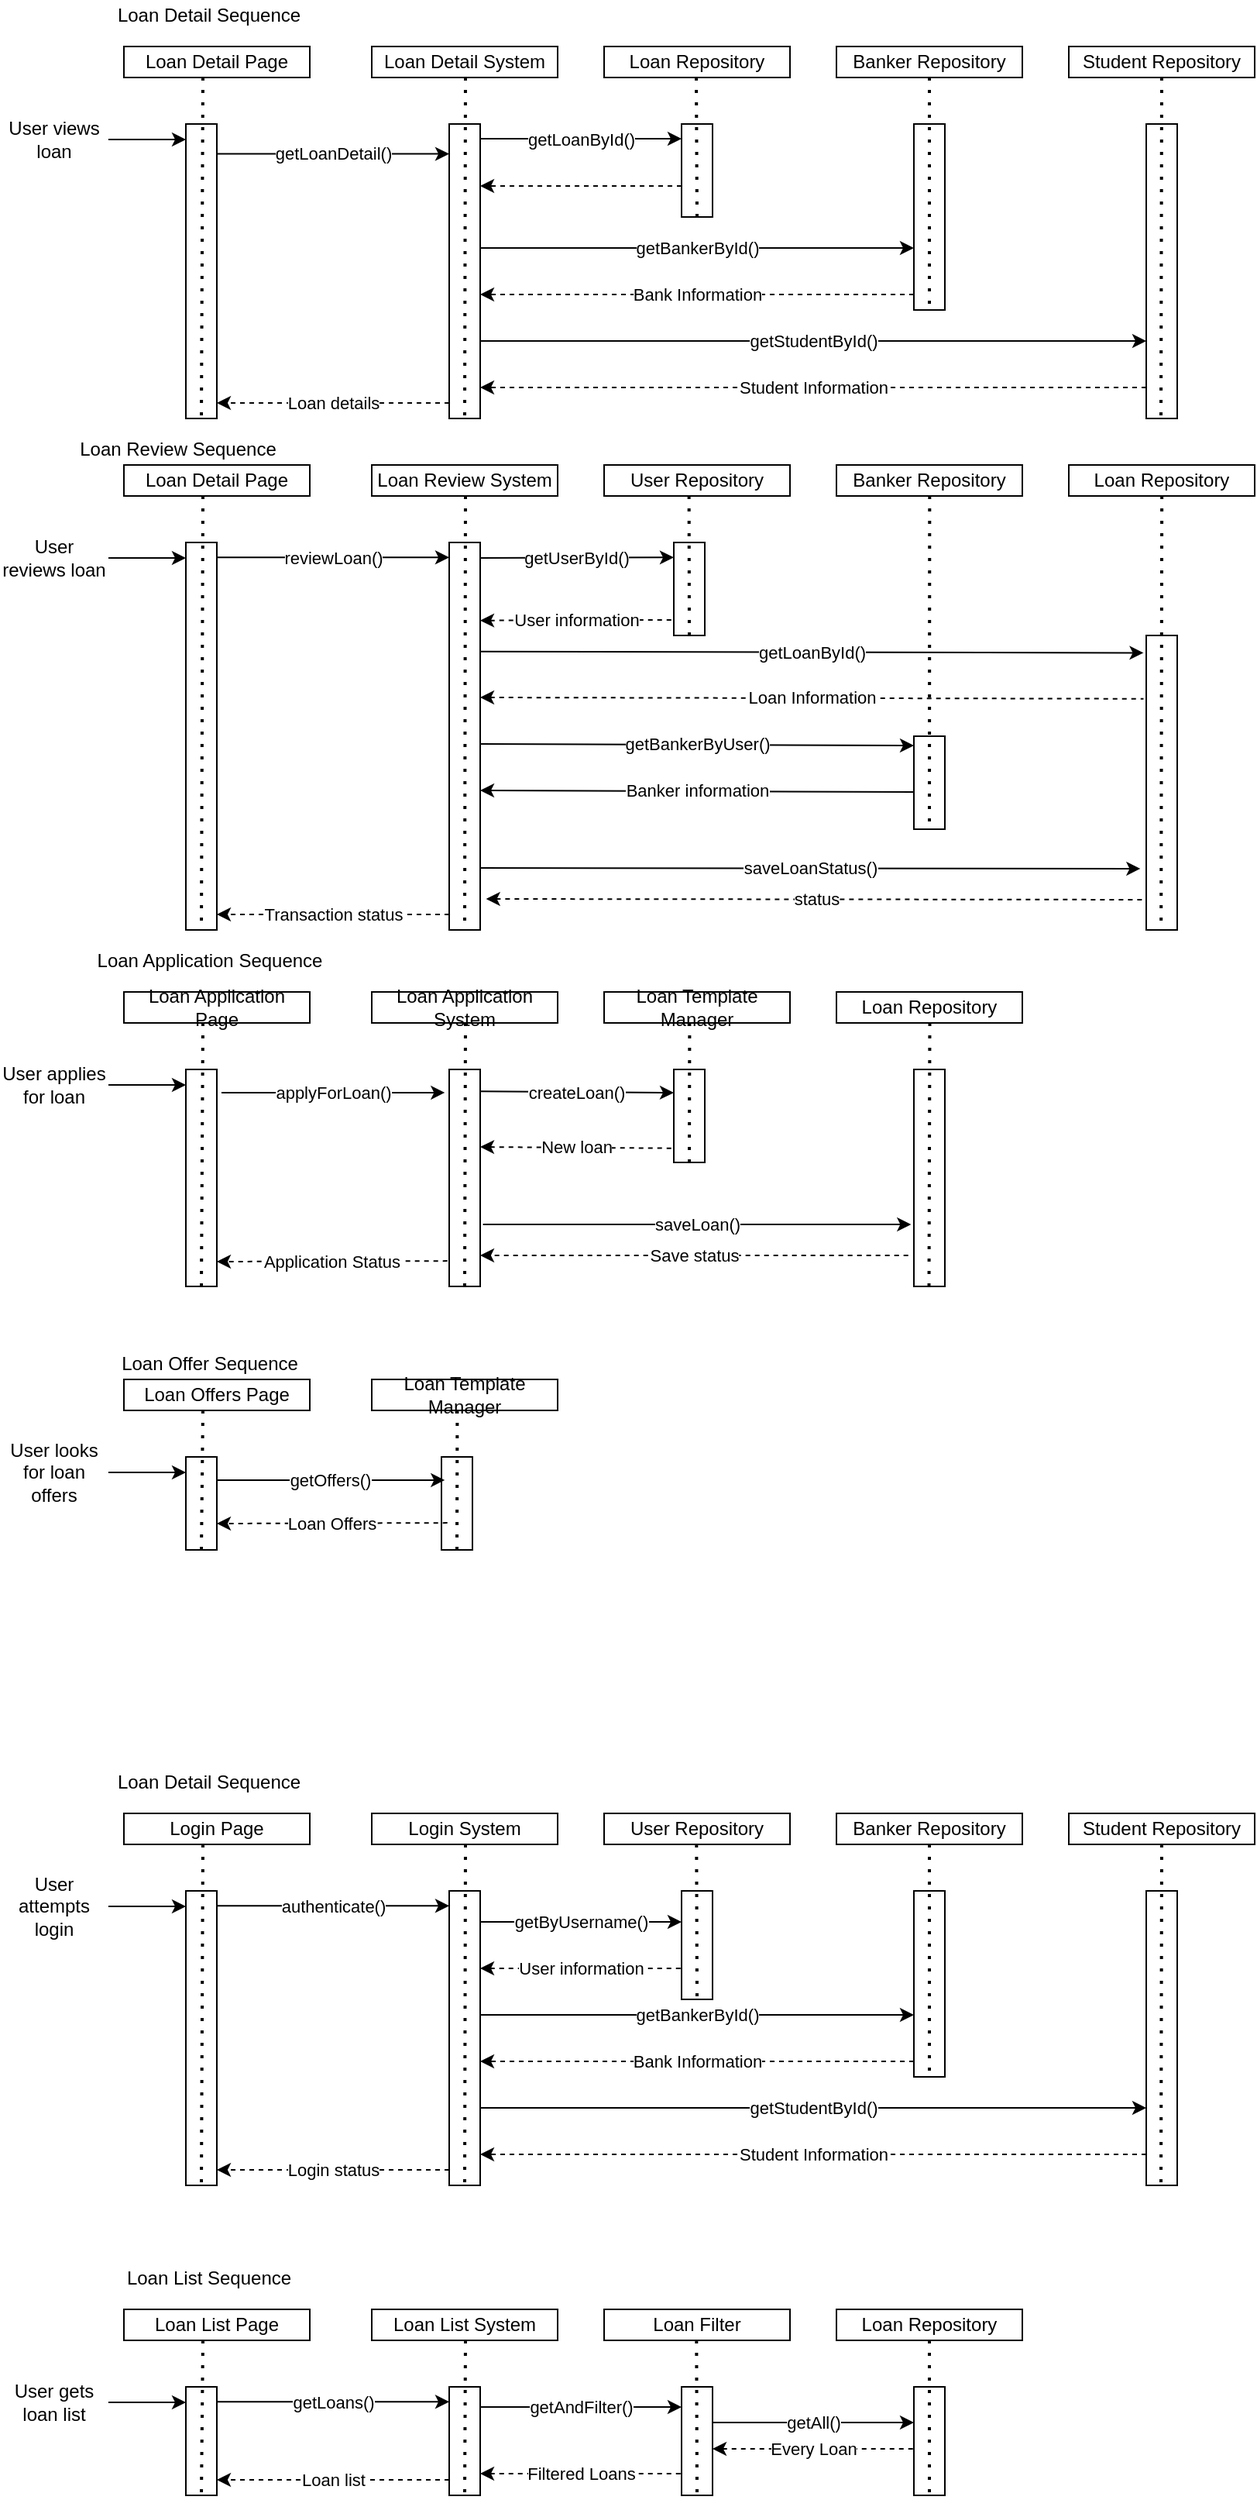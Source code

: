 <mxfile version="14.7.9" type="device"><diagram id="263INk65NQmFw13iP1di" name="Page-1"><mxGraphModel dx="1955" dy="1170" grid="1" gridSize="10" guides="1" tooltips="1" connect="1" arrows="1" fold="1" page="1" pageScale="1" pageWidth="850" pageHeight="1100" math="0" shadow="0"><root><mxCell id="0"/><mxCell id="1" parent="0"/><mxCell id="Hdf1tHFZI4A0aRSACnIB-1" value="Loan Detail Page" style="rounded=0;whiteSpace=wrap;html=1;" vertex="1" parent="1"><mxGeometry x="80" y="40" width="120" height="20" as="geometry"/></mxCell><mxCell id="Hdf1tHFZI4A0aRSACnIB-2" value="" style="rounded=0;whiteSpace=wrap;html=1;" vertex="1" parent="1"><mxGeometry x="120" y="90" width="20" height="190" as="geometry"/></mxCell><mxCell id="Hdf1tHFZI4A0aRSACnIB-3" value="" style="endArrow=classic;html=1;" edge="1" parent="1"><mxGeometry width="50" height="50" relative="1" as="geometry"><mxPoint x="70" y="100" as="sourcePoint"/><mxPoint x="120" y="100" as="targetPoint"/></mxGeometry></mxCell><mxCell id="Hdf1tHFZI4A0aRSACnIB-4" value="User views loan" style="text;html=1;strokeColor=none;fillColor=none;align=center;verticalAlign=middle;whiteSpace=wrap;rounded=0;" vertex="1" parent="1"><mxGeometry y="90" width="70" height="20" as="geometry"/></mxCell><mxCell id="Hdf1tHFZI4A0aRSACnIB-5" value="" style="endArrow=none;dashed=1;html=1;dashPattern=1 3;strokeWidth=2;exitX=0.425;exitY=1;exitDx=0;exitDy=0;exitPerimeter=0;entryX=0.5;entryY=1;entryDx=0;entryDy=0;" edge="1" parent="1" source="Hdf1tHFZI4A0aRSACnIB-1" target="Hdf1tHFZI4A0aRSACnIB-2"><mxGeometry width="50" height="50" relative="1" as="geometry"><mxPoint x="290" y="240" as="sourcePoint"/><mxPoint x="340" y="190" as="targetPoint"/></mxGeometry></mxCell><mxCell id="Hdf1tHFZI4A0aRSACnIB-6" value="Loan Detail System" style="rounded=0;whiteSpace=wrap;html=1;" vertex="1" parent="1"><mxGeometry x="240" y="40" width="120" height="20" as="geometry"/></mxCell><mxCell id="Hdf1tHFZI4A0aRSACnIB-7" value="" style="rounded=0;whiteSpace=wrap;html=1;" vertex="1" parent="1"><mxGeometry x="290" y="90" width="20" height="190" as="geometry"/></mxCell><mxCell id="Hdf1tHFZI4A0aRSACnIB-8" value="" style="endArrow=none;dashed=1;html=1;dashPattern=1 3;strokeWidth=2;exitX=0.425;exitY=1;exitDx=0;exitDy=0;exitPerimeter=0;entryX=0.5;entryY=1;entryDx=0;entryDy=0;" edge="1" parent="1" target="Hdf1tHFZI4A0aRSACnIB-7"><mxGeometry width="50" height="50" relative="1" as="geometry"><mxPoint x="300.5" y="60" as="sourcePoint"/><mxPoint x="299.5" y="150" as="targetPoint"/></mxGeometry></mxCell><mxCell id="Hdf1tHFZI4A0aRSACnIB-10" value="Loan details" style="endArrow=classic;html=1;dashed=1;" edge="1" parent="1"><mxGeometry width="50" height="50" relative="1" as="geometry"><mxPoint x="290" y="270" as="sourcePoint"/><mxPoint x="140" y="270" as="targetPoint"/></mxGeometry></mxCell><mxCell id="Hdf1tHFZI4A0aRSACnIB-11" value="Loan Repository" style="rounded=0;whiteSpace=wrap;html=1;" vertex="1" parent="1"><mxGeometry x="390" y="40" width="120" height="20" as="geometry"/></mxCell><mxCell id="Hdf1tHFZI4A0aRSACnIB-12" value="Banker Repository" style="rounded=0;whiteSpace=wrap;html=1;" vertex="1" parent="1"><mxGeometry x="540" y="40" width="120" height="20" as="geometry"/></mxCell><mxCell id="Hdf1tHFZI4A0aRSACnIB-13" value="Student Repository" style="rounded=0;whiteSpace=wrap;html=1;" vertex="1" parent="1"><mxGeometry x="690" y="40" width="120" height="20" as="geometry"/></mxCell><mxCell id="Hdf1tHFZI4A0aRSACnIB-14" value="" style="rounded=0;whiteSpace=wrap;html=1;" vertex="1" parent="1"><mxGeometry x="740" y="90" width="20" height="190" as="geometry"/></mxCell><mxCell id="Hdf1tHFZI4A0aRSACnIB-15" value="" style="rounded=0;whiteSpace=wrap;html=1;" vertex="1" parent="1"><mxGeometry x="590" y="90" width="20" height="120" as="geometry"/></mxCell><mxCell id="Hdf1tHFZI4A0aRSACnIB-16" value="" style="rounded=0;whiteSpace=wrap;html=1;" vertex="1" parent="1"><mxGeometry x="440" y="90" width="20" height="60" as="geometry"/></mxCell><mxCell id="Hdf1tHFZI4A0aRSACnIB-18" value="" style="endArrow=none;dashed=1;html=1;dashPattern=1 3;strokeWidth=2;exitX=0.425;exitY=1;exitDx=0;exitDy=0;exitPerimeter=0;entryX=0.5;entryY=1;entryDx=0;entryDy=0;" edge="1" parent="1"><mxGeometry width="50" height="50" relative="1" as="geometry"><mxPoint x="750" y="60" as="sourcePoint"/><mxPoint x="749.5" y="280" as="targetPoint"/></mxGeometry></mxCell><mxCell id="Hdf1tHFZI4A0aRSACnIB-19" value="" style="endArrow=none;dashed=1;html=1;dashPattern=1 3;strokeWidth=2;exitX=0.425;exitY=1;exitDx=0;exitDy=0;exitPerimeter=0;entryX=0.5;entryY=1;entryDx=0;entryDy=0;" edge="1" parent="1" target="Hdf1tHFZI4A0aRSACnIB-15"><mxGeometry width="50" height="50" relative="1" as="geometry"><mxPoint x="600" y="60" as="sourcePoint"/><mxPoint x="599.5" y="280" as="targetPoint"/></mxGeometry></mxCell><mxCell id="Hdf1tHFZI4A0aRSACnIB-20" value="" style="endArrow=none;dashed=1;html=1;dashPattern=1 3;strokeWidth=2;exitX=0.425;exitY=1;exitDx=0;exitDy=0;exitPerimeter=0;" edge="1" parent="1"><mxGeometry width="50" height="50" relative="1" as="geometry"><mxPoint x="449.5" y="60" as="sourcePoint"/><mxPoint x="450" y="150" as="targetPoint"/></mxGeometry></mxCell><mxCell id="Hdf1tHFZI4A0aRSACnIB-21" value="getLoanById()" style="endArrow=classic;html=1;" edge="1" parent="1"><mxGeometry width="50" height="50" relative="1" as="geometry"><mxPoint x="310" y="99.5" as="sourcePoint"/><mxPoint x="440" y="99.5" as="targetPoint"/></mxGeometry></mxCell><mxCell id="Hdf1tHFZI4A0aRSACnIB-23" value="getBankerById()" style="endArrow=classic;html=1;" edge="1" parent="1"><mxGeometry relative="1" as="geometry"><mxPoint x="310" y="170" as="sourcePoint"/><mxPoint x="590" y="170" as="targetPoint"/></mxGeometry></mxCell><mxCell id="Hdf1tHFZI4A0aRSACnIB-25" value="getStudentById()" style="endArrow=classic;html=1;" edge="1" parent="1"><mxGeometry relative="1" as="geometry"><mxPoint x="310" y="230" as="sourcePoint"/><mxPoint x="740" y="230" as="targetPoint"/></mxGeometry></mxCell><mxCell id="Hdf1tHFZI4A0aRSACnIB-27" value="Student Information" style="endArrow=classic;html=1;dashed=1;" edge="1" parent="1"><mxGeometry width="50" height="50" relative="1" as="geometry"><mxPoint x="740" y="260" as="sourcePoint"/><mxPoint x="310" y="260" as="targetPoint"/></mxGeometry></mxCell><mxCell id="Hdf1tHFZI4A0aRSACnIB-28" value="Bank Information" style="endArrow=classic;html=1;dashed=1;" edge="1" parent="1"><mxGeometry width="50" height="50" relative="1" as="geometry"><mxPoint x="590" y="200" as="sourcePoint"/><mxPoint x="310" y="200" as="targetPoint"/></mxGeometry></mxCell><mxCell id="Hdf1tHFZI4A0aRSACnIB-29" value="" style="endArrow=classic;html=1;dashed=1;" edge="1" parent="1"><mxGeometry width="50" height="50" relative="1" as="geometry"><mxPoint x="440" y="130" as="sourcePoint"/><mxPoint x="310" y="130" as="targetPoint"/></mxGeometry></mxCell><mxCell id="Hdf1tHFZI4A0aRSACnIB-30" value="Loan Detail Sequence" style="text;html=1;strokeColor=none;fillColor=none;align=center;verticalAlign=middle;whiteSpace=wrap;rounded=0;" vertex="1" parent="1"><mxGeometry x="70" y="10" width="130" height="20" as="geometry"/></mxCell><mxCell id="Hdf1tHFZI4A0aRSACnIB-31" value="Loan Review Sequence" style="text;html=1;strokeColor=none;fillColor=none;align=center;verticalAlign=middle;whiteSpace=wrap;rounded=0;" vertex="1" parent="1"><mxGeometry x="50" y="290" width="130" height="20" as="geometry"/></mxCell><mxCell id="Hdf1tHFZI4A0aRSACnIB-33" value="Loan Detail Page" style="rounded=0;whiteSpace=wrap;html=1;" vertex="1" parent="1"><mxGeometry x="80" y="310" width="120" height="20" as="geometry"/></mxCell><mxCell id="Hdf1tHFZI4A0aRSACnIB-35" value="" style="rounded=0;whiteSpace=wrap;html=1;" vertex="1" parent="1"><mxGeometry x="120" y="360" width="20" height="250" as="geometry"/></mxCell><mxCell id="Hdf1tHFZI4A0aRSACnIB-36" value="" style="endArrow=classic;html=1;" edge="1" parent="1"><mxGeometry width="50" height="50" relative="1" as="geometry"><mxPoint x="70" y="370" as="sourcePoint"/><mxPoint x="120" y="370" as="targetPoint"/></mxGeometry></mxCell><mxCell id="Hdf1tHFZI4A0aRSACnIB-37" value="User reviews loan" style="text;html=1;strokeColor=none;fillColor=none;align=center;verticalAlign=middle;whiteSpace=wrap;rounded=0;" vertex="1" parent="1"><mxGeometry y="360" width="70" height="20" as="geometry"/></mxCell><mxCell id="Hdf1tHFZI4A0aRSACnIB-38" value="" style="endArrow=none;dashed=1;html=1;dashPattern=1 3;strokeWidth=2;exitX=0.425;exitY=1;exitDx=0;exitDy=0;exitPerimeter=0;entryX=0.5;entryY=1;entryDx=0;entryDy=0;" edge="1" parent="1" source="Hdf1tHFZI4A0aRSACnIB-33" target="Hdf1tHFZI4A0aRSACnIB-35"><mxGeometry width="50" height="50" relative="1" as="geometry"><mxPoint x="290" y="510" as="sourcePoint"/><mxPoint x="340" y="460" as="targetPoint"/></mxGeometry></mxCell><mxCell id="Hdf1tHFZI4A0aRSACnIB-39" value="Loan Review System" style="rounded=0;whiteSpace=wrap;html=1;" vertex="1" parent="1"><mxGeometry x="240" y="310" width="120" height="20" as="geometry"/></mxCell><mxCell id="Hdf1tHFZI4A0aRSACnIB-40" value="" style="rounded=0;whiteSpace=wrap;html=1;" vertex="1" parent="1"><mxGeometry x="290" y="360" width="20" height="250" as="geometry"/></mxCell><mxCell id="Hdf1tHFZI4A0aRSACnIB-41" value="" style="endArrow=none;dashed=1;html=1;dashPattern=1 3;strokeWidth=2;exitX=0.425;exitY=1;exitDx=0;exitDy=0;exitPerimeter=0;entryX=0.5;entryY=1;entryDx=0;entryDy=0;" edge="1" parent="1" target="Hdf1tHFZI4A0aRSACnIB-40"><mxGeometry width="50" height="50" relative="1" as="geometry"><mxPoint x="300.5" y="330" as="sourcePoint"/><mxPoint x="299.5" y="420" as="targetPoint"/></mxGeometry></mxCell><mxCell id="Hdf1tHFZI4A0aRSACnIB-42" value="Transaction status" style="endArrow=classic;html=1;dashed=1;" edge="1" parent="1"><mxGeometry width="50" height="50" relative="1" as="geometry"><mxPoint x="290" y="600" as="sourcePoint"/><mxPoint x="140" y="600" as="targetPoint"/></mxGeometry></mxCell><mxCell id="Hdf1tHFZI4A0aRSACnIB-44" value="Loan Repository" style="rounded=0;whiteSpace=wrap;html=1;" vertex="1" parent="1"><mxGeometry x="690" y="310" width="120" height="20" as="geometry"/></mxCell><mxCell id="Hdf1tHFZI4A0aRSACnIB-45" value="User Repository" style="rounded=0;whiteSpace=wrap;html=1;" vertex="1" parent="1"><mxGeometry x="390" y="310" width="120" height="20" as="geometry"/></mxCell><mxCell id="Hdf1tHFZI4A0aRSACnIB-46" value="Banker Repository" style="rounded=0;whiteSpace=wrap;html=1;" vertex="1" parent="1"><mxGeometry x="540" y="310" width="120" height="20" as="geometry"/></mxCell><mxCell id="Hdf1tHFZI4A0aRSACnIB-47" value="" style="rounded=0;whiteSpace=wrap;html=1;" vertex="1" parent="1"><mxGeometry x="435" y="360" width="20" height="60" as="geometry"/></mxCell><mxCell id="Hdf1tHFZI4A0aRSACnIB-48" value="" style="rounded=0;whiteSpace=wrap;html=1;" vertex="1" parent="1"><mxGeometry x="590" y="485" width="20" height="60" as="geometry"/></mxCell><mxCell id="Hdf1tHFZI4A0aRSACnIB-49" value="" style="rounded=0;whiteSpace=wrap;html=1;" vertex="1" parent="1"><mxGeometry x="740" y="420" width="20" height="190" as="geometry"/></mxCell><mxCell id="Hdf1tHFZI4A0aRSACnIB-50" value="getUserById()" style="endArrow=classic;html=1;" edge="1" parent="1"><mxGeometry width="50" height="50" relative="1" as="geometry"><mxPoint x="310" y="370" as="sourcePoint"/><mxPoint x="435" y="369.66" as="targetPoint"/></mxGeometry></mxCell><mxCell id="Hdf1tHFZI4A0aRSACnIB-51" value="getLoanById()" style="endArrow=classic;html=1;entryX=-0.088;entryY=0.059;entryDx=0;entryDy=0;entryPerimeter=0;" edge="1" parent="1" target="Hdf1tHFZI4A0aRSACnIB-49"><mxGeometry width="50" height="50" relative="1" as="geometry"><mxPoint x="310.0" y="430.34" as="sourcePoint"/><mxPoint x="435.0" y="430.0" as="targetPoint"/></mxGeometry></mxCell><mxCell id="Hdf1tHFZI4A0aRSACnIB-52" value="getBankerByUser()" style="endArrow=classic;html=1;" edge="1" parent="1"><mxGeometry width="50" height="50" relative="1" as="geometry"><mxPoint x="310.0" y="490" as="sourcePoint"/><mxPoint x="590" y="491" as="targetPoint"/></mxGeometry></mxCell><mxCell id="Hdf1tHFZI4A0aRSACnIB-53" value="saveLoanStatus()" style="endArrow=classic;html=1;entryX=-0.191;entryY=0.792;entryDx=0;entryDy=0;entryPerimeter=0;" edge="1" parent="1" target="Hdf1tHFZI4A0aRSACnIB-49"><mxGeometry width="50" height="50" relative="1" as="geometry"><mxPoint x="310.0" y="570" as="sourcePoint"/><mxPoint x="590.0" y="571" as="targetPoint"/></mxGeometry></mxCell><mxCell id="Hdf1tHFZI4A0aRSACnIB-55" value="User information" style="endArrow=none;html=1;endFill=0;startArrow=classic;startFill=1;dashed=1;" edge="1" parent="1"><mxGeometry width="50" height="50" relative="1" as="geometry"><mxPoint x="310" y="410.34" as="sourcePoint"/><mxPoint x="435" y="410" as="targetPoint"/></mxGeometry></mxCell><mxCell id="Hdf1tHFZI4A0aRSACnIB-56" value="Loan Information" style="endArrow=none;html=1;entryX=-0.088;entryY=0.059;entryDx=0;entryDy=0;entryPerimeter=0;startArrow=classic;startFill=1;endFill=0;dashed=1;" edge="1" parent="1"><mxGeometry width="50" height="50" relative="1" as="geometry"><mxPoint x="310.0" y="460.0" as="sourcePoint"/><mxPoint x="738.24" y="460.87" as="targetPoint"/></mxGeometry></mxCell><mxCell id="Hdf1tHFZI4A0aRSACnIB-57" value="Banker information" style="endArrow=none;html=1;endFill=0;startArrow=classic;startFill=1;" edge="1" parent="1"><mxGeometry width="50" height="50" relative="1" as="geometry"><mxPoint x="310.0" y="520" as="sourcePoint"/><mxPoint x="590" y="521" as="targetPoint"/></mxGeometry></mxCell><mxCell id="Hdf1tHFZI4A0aRSACnIB-58" value="status" style="endArrow=none;html=1;entryX=-0.191;entryY=0.792;entryDx=0;entryDy=0;entryPerimeter=0;endFill=0;startArrow=classic;startFill=1;dashed=1;" edge="1" parent="1"><mxGeometry width="50" height="50" relative="1" as="geometry"><mxPoint x="313.82" y="590" as="sourcePoint"/><mxPoint x="740.0" y="590.48" as="targetPoint"/></mxGeometry></mxCell><mxCell id="Hdf1tHFZI4A0aRSACnIB-59" value="" style="endArrow=none;dashed=1;html=1;dashPattern=1 3;strokeWidth=2;exitX=0.425;exitY=1;exitDx=0;exitDy=0;exitPerimeter=0;entryX=0.5;entryY=1;entryDx=0;entryDy=0;" edge="1" parent="1"><mxGeometry width="50" height="50" relative="1" as="geometry"><mxPoint x="750.08" y="330" as="sourcePoint"/><mxPoint x="749.58" y="610" as="targetPoint"/></mxGeometry></mxCell><mxCell id="Hdf1tHFZI4A0aRSACnIB-60" value="" style="endArrow=none;dashed=1;html=1;dashPattern=1 3;strokeWidth=2;exitX=0.425;exitY=1;exitDx=0;exitDy=0;exitPerimeter=0;" edge="1" parent="1"><mxGeometry width="50" height="50" relative="1" as="geometry"><mxPoint x="600.16" y="330" as="sourcePoint"/><mxPoint x="600" y="540" as="targetPoint"/></mxGeometry></mxCell><mxCell id="Hdf1tHFZI4A0aRSACnIB-61" value="" style="endArrow=none;dashed=1;html=1;dashPattern=1 3;strokeWidth=2;exitX=0.425;exitY=1;exitDx=0;exitDy=0;exitPerimeter=0;" edge="1" parent="1"><mxGeometry width="50" height="50" relative="1" as="geometry"><mxPoint x="444.82" y="330" as="sourcePoint"/><mxPoint x="445" y="420" as="targetPoint"/></mxGeometry></mxCell><mxCell id="Hdf1tHFZI4A0aRSACnIB-62" value="Loan Application Sequence" style="text;html=1;align=center;verticalAlign=middle;resizable=0;points=[];autosize=1;strokeColor=none;" vertex="1" parent="1"><mxGeometry x="55" y="620" width="160" height="20" as="geometry"/></mxCell><mxCell id="Hdf1tHFZI4A0aRSACnIB-68" value="Loan Application Page" style="rounded=0;whiteSpace=wrap;html=1;" vertex="1" parent="1"><mxGeometry x="80" y="650" width="120" height="20" as="geometry"/></mxCell><mxCell id="Hdf1tHFZI4A0aRSACnIB-69" value="" style="rounded=0;whiteSpace=wrap;html=1;" vertex="1" parent="1"><mxGeometry x="120" y="700" width="20" height="140" as="geometry"/></mxCell><mxCell id="Hdf1tHFZI4A0aRSACnIB-70" value="" style="endArrow=classic;html=1;" edge="1" parent="1"><mxGeometry width="50" height="50" relative="1" as="geometry"><mxPoint x="70" y="710" as="sourcePoint"/><mxPoint x="120" y="710" as="targetPoint"/></mxGeometry></mxCell><mxCell id="Hdf1tHFZI4A0aRSACnIB-71" value="User applies for loan" style="text;html=1;strokeColor=none;fillColor=none;align=center;verticalAlign=middle;whiteSpace=wrap;rounded=0;" vertex="1" parent="1"><mxGeometry y="700" width="70" height="20" as="geometry"/></mxCell><mxCell id="Hdf1tHFZI4A0aRSACnIB-72" value="" style="endArrow=none;dashed=1;html=1;dashPattern=1 3;strokeWidth=2;exitX=0.425;exitY=1;exitDx=0;exitDy=0;exitPerimeter=0;entryX=0.5;entryY=1;entryDx=0;entryDy=0;" edge="1" parent="1" source="Hdf1tHFZI4A0aRSACnIB-68" target="Hdf1tHFZI4A0aRSACnIB-69"><mxGeometry width="50" height="50" relative="1" as="geometry"><mxPoint x="290" y="850" as="sourcePoint"/><mxPoint x="340" y="800" as="targetPoint"/></mxGeometry></mxCell><mxCell id="Hdf1tHFZI4A0aRSACnIB-73" value="Loan Application System" style="rounded=0;whiteSpace=wrap;html=1;" vertex="1" parent="1"><mxGeometry x="240" y="650" width="120" height="20" as="geometry"/></mxCell><mxCell id="Hdf1tHFZI4A0aRSACnIB-74" value="Loan Template Manager" style="rounded=0;whiteSpace=wrap;html=1;" vertex="1" parent="1"><mxGeometry x="390" y="650" width="120" height="20" as="geometry"/></mxCell><mxCell id="Hdf1tHFZI4A0aRSACnIB-75" value="Loan Repository" style="rounded=0;whiteSpace=wrap;html=1;" vertex="1" parent="1"><mxGeometry x="540" y="650" width="120" height="20" as="geometry"/></mxCell><mxCell id="Hdf1tHFZI4A0aRSACnIB-76" value="" style="rounded=0;whiteSpace=wrap;html=1;" vertex="1" parent="1"><mxGeometry x="290" y="700" width="20" height="140" as="geometry"/></mxCell><mxCell id="Hdf1tHFZI4A0aRSACnIB-77" value="" style="rounded=0;whiteSpace=wrap;html=1;" vertex="1" parent="1"><mxGeometry x="435" y="700" width="20" height="60" as="geometry"/></mxCell><mxCell id="Hdf1tHFZI4A0aRSACnIB-78" value="" style="rounded=0;whiteSpace=wrap;html=1;" vertex="1" parent="1"><mxGeometry x="590" y="700" width="20" height="140" as="geometry"/></mxCell><mxCell id="Hdf1tHFZI4A0aRSACnIB-79" value="applyForLoan()" style="endArrow=classic;html=1;entryX=-0.142;entryY=0.107;entryDx=0;entryDy=0;entryPerimeter=0;" edge="1" parent="1" target="Hdf1tHFZI4A0aRSACnIB-76"><mxGeometry width="50" height="50" relative="1" as="geometry"><mxPoint x="143" y="715" as="sourcePoint"/><mxPoint x="300" y="620" as="targetPoint"/></mxGeometry></mxCell><mxCell id="Hdf1tHFZI4A0aRSACnIB-80" value="Application Status" style="endArrow=classic;html=1;exitX=-0.058;exitY=0.304;exitDx=0;exitDy=0;exitPerimeter=0;dashed=1;" edge="1" parent="1"><mxGeometry width="50" height="50" relative="1" as="geometry"><mxPoint x="288.84" y="823.56" as="sourcePoint"/><mxPoint x="140" y="824" as="targetPoint"/></mxGeometry></mxCell><mxCell id="Hdf1tHFZI4A0aRSACnIB-81" value="createLoan()" style="endArrow=classic;html=1;exitX=0.983;exitY=0.101;exitDx=0;exitDy=0;exitPerimeter=0;entryX=0;entryY=0.25;entryDx=0;entryDy=0;" edge="1" parent="1" source="Hdf1tHFZI4A0aRSACnIB-76" target="Hdf1tHFZI4A0aRSACnIB-77"><mxGeometry width="50" height="50" relative="1" as="geometry"><mxPoint x="385" y="760" as="sourcePoint"/><mxPoint x="435" y="710" as="targetPoint"/></mxGeometry></mxCell><mxCell id="Hdf1tHFZI4A0aRSACnIB-83" value="New loan" style="endArrow=none;html=1;exitX=0.983;exitY=0.101;exitDx=0;exitDy=0;exitPerimeter=0;entryX=0;entryY=0.25;entryDx=0;entryDy=0;dashed=1;endFill=0;startArrow=classic;startFill=1;" edge="1" parent="1"><mxGeometry width="50" height="50" relative="1" as="geometry"><mxPoint x="310.0" y="750" as="sourcePoint"/><mxPoint x="435.34" y="750.86" as="targetPoint"/></mxGeometry></mxCell><mxCell id="Hdf1tHFZI4A0aRSACnIB-84" value="Save status" style="endArrow=classic;html=1;dashed=1;exitX=-0.183;exitY=0.857;exitDx=0;exitDy=0;exitPerimeter=0;entryX=1;entryY=0.857;entryDx=0;entryDy=0;entryPerimeter=0;" edge="1" parent="1" source="Hdf1tHFZI4A0aRSACnIB-78" target="Hdf1tHFZI4A0aRSACnIB-76"><mxGeometry width="50" height="50" relative="1" as="geometry"><mxPoint x="330" y="840" as="sourcePoint"/><mxPoint x="380" y="790" as="targetPoint"/></mxGeometry></mxCell><mxCell id="Hdf1tHFZI4A0aRSACnIB-85" value="saveLoan()" style="endArrow=none;html=1;exitX=-0.183;exitY=0.857;exitDx=0;exitDy=0;exitPerimeter=0;entryX=1;entryY=0.857;entryDx=0;entryDy=0;entryPerimeter=0;endFill=0;startArrow=classic;startFill=1;" edge="1" parent="1"><mxGeometry width="50" height="50" relative="1" as="geometry"><mxPoint x="588.17" y="800.0" as="sourcePoint"/><mxPoint x="311.83" y="800.0" as="targetPoint"/></mxGeometry></mxCell><mxCell id="Hdf1tHFZI4A0aRSACnIB-86" value="" style="endArrow=none;dashed=1;html=1;dashPattern=1 3;strokeWidth=2;exitX=0.425;exitY=1;exitDx=0;exitDy=0;exitPerimeter=0;entryX=0.5;entryY=1;entryDx=0;entryDy=0;" edge="1" parent="1" target="Hdf1tHFZI4A0aRSACnIB-76"><mxGeometry width="50" height="50" relative="1" as="geometry"><mxPoint x="300.5" y="670" as="sourcePoint"/><mxPoint x="299.5" y="760" as="targetPoint"/></mxGeometry></mxCell><mxCell id="Hdf1tHFZI4A0aRSACnIB-87" value="" style="endArrow=none;dashed=1;html=1;dashPattern=1 3;strokeWidth=2;exitX=0.425;exitY=1;exitDx=0;exitDy=0;exitPerimeter=0;entryX=0.5;entryY=1;entryDx=0;entryDy=0;" edge="1" parent="1"><mxGeometry width="50" height="50" relative="1" as="geometry"><mxPoint x="600.25" y="670" as="sourcePoint"/><mxPoint x="599.75" y="840" as="targetPoint"/></mxGeometry></mxCell><mxCell id="Hdf1tHFZI4A0aRSACnIB-88" value="" style="endArrow=none;dashed=1;html=1;dashPattern=1 3;strokeWidth=2;exitX=0.425;exitY=1;exitDx=0;exitDy=0;exitPerimeter=0;" edge="1" parent="1"><mxGeometry width="50" height="50" relative="1" as="geometry"><mxPoint x="445.21" y="670" as="sourcePoint"/><mxPoint x="445" y="760" as="targetPoint"/></mxGeometry></mxCell><mxCell id="Hdf1tHFZI4A0aRSACnIB-89" value="Loan Offers Page" style="rounded=0;whiteSpace=wrap;html=1;" vertex="1" parent="1"><mxGeometry x="80" y="900" width="120" height="20" as="geometry"/></mxCell><mxCell id="Hdf1tHFZI4A0aRSACnIB-90" value="" style="rounded=0;whiteSpace=wrap;html=1;" vertex="1" parent="1"><mxGeometry x="120" y="950" width="20" height="60" as="geometry"/></mxCell><mxCell id="Hdf1tHFZI4A0aRSACnIB-91" value="" style="endArrow=classic;html=1;" edge="1" parent="1"><mxGeometry width="50" height="50" relative="1" as="geometry"><mxPoint x="70" y="960" as="sourcePoint"/><mxPoint x="120" y="960" as="targetPoint"/></mxGeometry></mxCell><mxCell id="Hdf1tHFZI4A0aRSACnIB-92" value="User looks for loan offers" style="text;html=1;strokeColor=none;fillColor=none;align=center;verticalAlign=middle;whiteSpace=wrap;rounded=0;" vertex="1" parent="1"><mxGeometry y="950" width="70" height="20" as="geometry"/></mxCell><mxCell id="Hdf1tHFZI4A0aRSACnIB-93" value="" style="endArrow=none;dashed=1;html=1;dashPattern=1 3;strokeWidth=2;exitX=0.425;exitY=1;exitDx=0;exitDy=0;exitPerimeter=0;entryX=0.5;entryY=1;entryDx=0;entryDy=0;" edge="1" parent="1" source="Hdf1tHFZI4A0aRSACnIB-89" target="Hdf1tHFZI4A0aRSACnIB-90"><mxGeometry width="50" height="50" relative="1" as="geometry"><mxPoint x="290" y="1100" as="sourcePoint"/><mxPoint x="340" y="1050" as="targetPoint"/></mxGeometry></mxCell><mxCell id="Hdf1tHFZI4A0aRSACnIB-95" value="Loan Template Manager" style="rounded=0;whiteSpace=wrap;html=1;" vertex="1" parent="1"><mxGeometry x="240" y="900" width="120" height="20" as="geometry"/></mxCell><mxCell id="Hdf1tHFZI4A0aRSACnIB-98" value="" style="rounded=0;whiteSpace=wrap;html=1;" vertex="1" parent="1"><mxGeometry x="285" y="950" width="20" height="60" as="geometry"/></mxCell><mxCell id="Hdf1tHFZI4A0aRSACnIB-100" value="getOffers()" style="endArrow=classic;html=1;exitX=1;exitY=0.25;exitDx=0;exitDy=0;entryX=-0.142;entryY=0.107;entryDx=0;entryDy=0;entryPerimeter=0;" edge="1" parent="1" source="Hdf1tHFZI4A0aRSACnIB-90"><mxGeometry width="50" height="50" relative="1" as="geometry"><mxPoint x="250" y="920" as="sourcePoint"/><mxPoint x="287.16" y="964.98" as="targetPoint"/></mxGeometry></mxCell><mxCell id="Hdf1tHFZI4A0aRSACnIB-101" value="Loan Offers" style="endArrow=classic;html=1;exitX=-0.058;exitY=0.304;exitDx=0;exitDy=0;exitPerimeter=0;dashed=1;" edge="1" parent="1"><mxGeometry width="50" height="50" relative="1" as="geometry"><mxPoint x="288.84" y="992.56" as="sourcePoint"/><mxPoint x="140" y="993" as="targetPoint"/></mxGeometry></mxCell><mxCell id="Hdf1tHFZI4A0aRSACnIB-108" value="" style="endArrow=none;dashed=1;html=1;dashPattern=1 3;strokeWidth=2;exitX=0.425;exitY=1;exitDx=0;exitDy=0;exitPerimeter=0;" edge="1" parent="1"><mxGeometry width="50" height="50" relative="1" as="geometry"><mxPoint x="295.21" y="920" as="sourcePoint"/><mxPoint x="295" y="1010" as="targetPoint"/></mxGeometry></mxCell><mxCell id="Hdf1tHFZI4A0aRSACnIB-109" value="Loan Offer Sequence" style="text;html=1;align=center;verticalAlign=middle;resizable=0;points=[];autosize=1;strokeColor=none;" vertex="1" parent="1"><mxGeometry x="70" y="880" width="130" height="20" as="geometry"/></mxCell><mxCell id="Hdf1tHFZI4A0aRSACnIB-110" value="Login Page" style="rounded=0;whiteSpace=wrap;html=1;" vertex="1" parent="1"><mxGeometry x="80" y="1180" width="120" height="20" as="geometry"/></mxCell><mxCell id="Hdf1tHFZI4A0aRSACnIB-112" value="" style="rounded=0;whiteSpace=wrap;html=1;" vertex="1" parent="1"><mxGeometry x="120" y="1230" width="20" height="190" as="geometry"/></mxCell><mxCell id="Hdf1tHFZI4A0aRSACnIB-113" value="" style="endArrow=classic;html=1;" edge="1" parent="1"><mxGeometry width="50" height="50" relative="1" as="geometry"><mxPoint x="70" y="1240" as="sourcePoint"/><mxPoint x="120" y="1240" as="targetPoint"/></mxGeometry></mxCell><mxCell id="Hdf1tHFZI4A0aRSACnIB-114" value="User attempts login" style="text;html=1;strokeColor=none;fillColor=none;align=center;verticalAlign=middle;whiteSpace=wrap;rounded=0;" vertex="1" parent="1"><mxGeometry y="1230" width="70" height="20" as="geometry"/></mxCell><mxCell id="Hdf1tHFZI4A0aRSACnIB-115" value="" style="endArrow=none;dashed=1;html=1;dashPattern=1 3;strokeWidth=2;exitX=0.425;exitY=1;exitDx=0;exitDy=0;exitPerimeter=0;entryX=0.5;entryY=1;entryDx=0;entryDy=0;" edge="1" parent="1" source="Hdf1tHFZI4A0aRSACnIB-110" target="Hdf1tHFZI4A0aRSACnIB-112"><mxGeometry width="50" height="50" relative="1" as="geometry"><mxPoint x="290" y="1380" as="sourcePoint"/><mxPoint x="340" y="1330" as="targetPoint"/></mxGeometry></mxCell><mxCell id="Hdf1tHFZI4A0aRSACnIB-116" value="Login System" style="rounded=0;whiteSpace=wrap;html=1;" vertex="1" parent="1"><mxGeometry x="240" y="1180" width="120" height="20" as="geometry"/></mxCell><mxCell id="Hdf1tHFZI4A0aRSACnIB-117" value="" style="rounded=0;whiteSpace=wrap;html=1;" vertex="1" parent="1"><mxGeometry x="290" y="1230" width="20" height="190" as="geometry"/></mxCell><mxCell id="Hdf1tHFZI4A0aRSACnIB-118" value="" style="endArrow=none;dashed=1;html=1;dashPattern=1 3;strokeWidth=2;exitX=0.425;exitY=1;exitDx=0;exitDy=0;exitPerimeter=0;entryX=0.5;entryY=1;entryDx=0;entryDy=0;" edge="1" parent="1" target="Hdf1tHFZI4A0aRSACnIB-117"><mxGeometry width="50" height="50" relative="1" as="geometry"><mxPoint x="300.5" y="1200" as="sourcePoint"/><mxPoint x="299.5" y="1290" as="targetPoint"/></mxGeometry></mxCell><mxCell id="Hdf1tHFZI4A0aRSACnIB-119" value="Login status" style="endArrow=classic;html=1;dashed=1;" edge="1" parent="1"><mxGeometry width="50" height="50" relative="1" as="geometry"><mxPoint x="290" y="1410" as="sourcePoint"/><mxPoint x="140" y="1410" as="targetPoint"/></mxGeometry></mxCell><mxCell id="Hdf1tHFZI4A0aRSACnIB-121" value="Banker Repository" style="rounded=0;whiteSpace=wrap;html=1;" vertex="1" parent="1"><mxGeometry x="540" y="1180" width="120" height="20" as="geometry"/></mxCell><mxCell id="Hdf1tHFZI4A0aRSACnIB-122" value="Student Repository" style="rounded=0;whiteSpace=wrap;html=1;" vertex="1" parent="1"><mxGeometry x="690" y="1180" width="120" height="20" as="geometry"/></mxCell><mxCell id="Hdf1tHFZI4A0aRSACnIB-123" value="" style="rounded=0;whiteSpace=wrap;html=1;" vertex="1" parent="1"><mxGeometry x="740" y="1230" width="20" height="190" as="geometry"/></mxCell><mxCell id="Hdf1tHFZI4A0aRSACnIB-124" value="" style="rounded=0;whiteSpace=wrap;html=1;" vertex="1" parent="1"><mxGeometry x="590" y="1230" width="20" height="120" as="geometry"/></mxCell><mxCell id="Hdf1tHFZI4A0aRSACnIB-126" value="" style="endArrow=none;dashed=1;html=1;dashPattern=1 3;strokeWidth=2;exitX=0.425;exitY=1;exitDx=0;exitDy=0;exitPerimeter=0;entryX=0.5;entryY=1;entryDx=0;entryDy=0;" edge="1" parent="1"><mxGeometry width="50" height="50" relative="1" as="geometry"><mxPoint x="750" y="1200" as="sourcePoint"/><mxPoint x="749.5" y="1420" as="targetPoint"/></mxGeometry></mxCell><mxCell id="Hdf1tHFZI4A0aRSACnIB-127" value="" style="endArrow=none;dashed=1;html=1;dashPattern=1 3;strokeWidth=2;exitX=0.425;exitY=1;exitDx=0;exitDy=0;exitPerimeter=0;entryX=0.5;entryY=1;entryDx=0;entryDy=0;" edge="1" parent="1" target="Hdf1tHFZI4A0aRSACnIB-124"><mxGeometry width="50" height="50" relative="1" as="geometry"><mxPoint x="600" y="1200" as="sourcePoint"/><mxPoint x="599.5" y="1420" as="targetPoint"/></mxGeometry></mxCell><mxCell id="Hdf1tHFZI4A0aRSACnIB-130" value="getBankerById()" style="endArrow=classic;html=1;" edge="1" parent="1"><mxGeometry relative="1" as="geometry"><mxPoint x="310" y="1310" as="sourcePoint"/><mxPoint x="590" y="1310" as="targetPoint"/></mxGeometry></mxCell><mxCell id="Hdf1tHFZI4A0aRSACnIB-131" value="getStudentById()" style="endArrow=classic;html=1;" edge="1" parent="1"><mxGeometry relative="1" as="geometry"><mxPoint x="310" y="1370" as="sourcePoint"/><mxPoint x="740" y="1370" as="targetPoint"/></mxGeometry></mxCell><mxCell id="Hdf1tHFZI4A0aRSACnIB-132" value="Student Information" style="endArrow=classic;html=1;dashed=1;" edge="1" parent="1"><mxGeometry width="50" height="50" relative="1" as="geometry"><mxPoint x="740" y="1400" as="sourcePoint"/><mxPoint x="310" y="1400" as="targetPoint"/></mxGeometry></mxCell><mxCell id="Hdf1tHFZI4A0aRSACnIB-133" value="Bank Information" style="endArrow=classic;html=1;dashed=1;" edge="1" parent="1"><mxGeometry width="50" height="50" relative="1" as="geometry"><mxPoint x="590" y="1340" as="sourcePoint"/><mxPoint x="310" y="1340" as="targetPoint"/></mxGeometry></mxCell><mxCell id="Hdf1tHFZI4A0aRSACnIB-135" value="Loan Detail Sequence" style="text;html=1;strokeColor=none;fillColor=none;align=center;verticalAlign=middle;whiteSpace=wrap;rounded=0;" vertex="1" parent="1"><mxGeometry x="70" y="1150" width="130" height="20" as="geometry"/></mxCell><mxCell id="Hdf1tHFZI4A0aRSACnIB-136" value="reviewLoan()" style="edgeStyle=orthogonalEdgeStyle;rounded=0;orthogonalLoop=1;jettySize=auto;html=1;exitX=1;exitY=0.25;exitDx=0;exitDy=0;" edge="1" parent="1"><mxGeometry relative="1" as="geometry"><mxPoint x="290" y="369.66" as="targetPoint"/><mxPoint x="140" y="369.66" as="sourcePoint"/></mxGeometry></mxCell><mxCell id="Hdf1tHFZI4A0aRSACnIB-137" value="getLoanDetail()" style="edgeStyle=orthogonalEdgeStyle;rounded=0;orthogonalLoop=1;jettySize=auto;html=1;exitX=1;exitY=0.25;exitDx=0;exitDy=0;" edge="1" parent="1"><mxGeometry relative="1" as="geometry"><mxPoint x="290" y="109.31" as="targetPoint"/><mxPoint x="140" y="109.31" as="sourcePoint"/></mxGeometry></mxCell><mxCell id="Hdf1tHFZI4A0aRSACnIB-138" value="authenticate()" style="edgeStyle=orthogonalEdgeStyle;rounded=0;orthogonalLoop=1;jettySize=auto;html=1;exitX=1;exitY=0.25;exitDx=0;exitDy=0;" edge="1" parent="1"><mxGeometry relative="1" as="geometry"><mxPoint x="290" y="1239.66" as="targetPoint"/><mxPoint x="140" y="1239.66" as="sourcePoint"/></mxGeometry></mxCell><mxCell id="Hdf1tHFZI4A0aRSACnIB-139" value="User Repository" style="rounded=0;whiteSpace=wrap;html=1;" vertex="1" parent="1"><mxGeometry x="390" y="1180" width="120" height="20" as="geometry"/></mxCell><mxCell id="Hdf1tHFZI4A0aRSACnIB-140" value="" style="rounded=0;whiteSpace=wrap;html=1;" vertex="1" parent="1"><mxGeometry x="440" y="1230" width="20" height="70" as="geometry"/></mxCell><mxCell id="Hdf1tHFZI4A0aRSACnIB-141" value="" style="endArrow=none;dashed=1;html=1;dashPattern=1 3;strokeWidth=2;exitX=0.425;exitY=1;exitDx=0;exitDy=0;exitPerimeter=0;entryX=0.5;entryY=1;entryDx=0;entryDy=0;" edge="1" parent="1" target="Hdf1tHFZI4A0aRSACnIB-140"><mxGeometry width="50" height="50" relative="1" as="geometry"><mxPoint x="449.66" y="1200" as="sourcePoint"/><mxPoint x="450" y="1290" as="targetPoint"/></mxGeometry></mxCell><mxCell id="Hdf1tHFZI4A0aRSACnIB-142" value="getByUsername()" style="edgeStyle=orthogonalEdgeStyle;rounded=0;orthogonalLoop=1;jettySize=auto;html=1;exitX=1;exitY=0.25;exitDx=0;exitDy=0;" edge="1" parent="1"><mxGeometry relative="1" as="geometry"><mxPoint x="440" y="1250" as="targetPoint"/><mxPoint x="310" y="1250" as="sourcePoint"/></mxGeometry></mxCell><mxCell id="Hdf1tHFZI4A0aRSACnIB-143" value="User information" style="edgeStyle=orthogonalEdgeStyle;rounded=0;orthogonalLoop=1;jettySize=auto;html=1;exitX=1;exitY=0.25;exitDx=0;exitDy=0;dashed=1;endArrow=none;endFill=0;startArrow=classic;startFill=1;" edge="1" parent="1"><mxGeometry relative="1" as="geometry"><mxPoint x="440" y="1280" as="targetPoint"/><mxPoint x="310" y="1280" as="sourcePoint"/></mxGeometry></mxCell><mxCell id="Hdf1tHFZI4A0aRSACnIB-144" value="Loan List Page" style="rounded=0;whiteSpace=wrap;html=1;" vertex="1" parent="1"><mxGeometry x="80" y="1500" width="120" height="20" as="geometry"/></mxCell><mxCell id="Hdf1tHFZI4A0aRSACnIB-145" value="" style="rounded=0;whiteSpace=wrap;html=1;" vertex="1" parent="1"><mxGeometry x="120" y="1550" width="20" height="70" as="geometry"/></mxCell><mxCell id="Hdf1tHFZI4A0aRSACnIB-146" value="" style="endArrow=classic;html=1;" edge="1" parent="1"><mxGeometry width="50" height="50" relative="1" as="geometry"><mxPoint x="70" y="1560" as="sourcePoint"/><mxPoint x="120" y="1560" as="targetPoint"/></mxGeometry></mxCell><mxCell id="Hdf1tHFZI4A0aRSACnIB-147" value="User gets loan list" style="text;html=1;strokeColor=none;fillColor=none;align=center;verticalAlign=middle;whiteSpace=wrap;rounded=0;" vertex="1" parent="1"><mxGeometry y="1550" width="70" height="20" as="geometry"/></mxCell><mxCell id="Hdf1tHFZI4A0aRSACnIB-148" value="" style="endArrow=none;dashed=1;html=1;dashPattern=1 3;strokeWidth=2;exitX=0.425;exitY=1;exitDx=0;exitDy=0;exitPerimeter=0;entryX=0.5;entryY=1;entryDx=0;entryDy=0;" edge="1" parent="1" source="Hdf1tHFZI4A0aRSACnIB-144" target="Hdf1tHFZI4A0aRSACnIB-145"><mxGeometry width="50" height="50" relative="1" as="geometry"><mxPoint x="290" y="1700" as="sourcePoint"/><mxPoint x="340" y="1650" as="targetPoint"/></mxGeometry></mxCell><mxCell id="Hdf1tHFZI4A0aRSACnIB-149" value="Loan List System" style="rounded=0;whiteSpace=wrap;html=1;" vertex="1" parent="1"><mxGeometry x="240" y="1500" width="120" height="20" as="geometry"/></mxCell><mxCell id="Hdf1tHFZI4A0aRSACnIB-150" value="" style="rounded=0;whiteSpace=wrap;html=1;" vertex="1" parent="1"><mxGeometry x="290" y="1550" width="20" height="70" as="geometry"/></mxCell><mxCell id="Hdf1tHFZI4A0aRSACnIB-151" value="" style="endArrow=none;dashed=1;html=1;dashPattern=1 3;strokeWidth=2;exitX=0.425;exitY=1;exitDx=0;exitDy=0;exitPerimeter=0;entryX=0.5;entryY=1;entryDx=0;entryDy=0;" edge="1" parent="1" target="Hdf1tHFZI4A0aRSACnIB-150"><mxGeometry width="50" height="50" relative="1" as="geometry"><mxPoint x="300.5" y="1520" as="sourcePoint"/><mxPoint x="299.5" y="1610" as="targetPoint"/></mxGeometry></mxCell><mxCell id="Hdf1tHFZI4A0aRSACnIB-152" value="Loan list" style="endArrow=classic;html=1;dashed=1;" edge="1" parent="1"><mxGeometry width="50" height="50" relative="1" as="geometry"><mxPoint x="290" y="1610" as="sourcePoint"/><mxPoint x="140" y="1610" as="targetPoint"/></mxGeometry></mxCell><mxCell id="Hdf1tHFZI4A0aRSACnIB-153" value="Loan Repository" style="rounded=0;whiteSpace=wrap;html=1;" vertex="1" parent="1"><mxGeometry x="540" y="1500" width="120" height="20" as="geometry"/></mxCell><mxCell id="Hdf1tHFZI4A0aRSACnIB-156" value="" style="rounded=0;whiteSpace=wrap;html=1;" vertex="1" parent="1"><mxGeometry x="590" y="1550" width="20" height="70" as="geometry"/></mxCell><mxCell id="Hdf1tHFZI4A0aRSACnIB-158" value="" style="endArrow=none;dashed=1;html=1;dashPattern=1 3;strokeWidth=2;exitX=0.425;exitY=1;exitDx=0;exitDy=0;exitPerimeter=0;entryX=0.5;entryY=1;entryDx=0;entryDy=0;" edge="1" parent="1" target="Hdf1tHFZI4A0aRSACnIB-156"><mxGeometry width="50" height="50" relative="1" as="geometry"><mxPoint x="600" y="1520" as="sourcePoint"/><mxPoint x="599.5" y="1740" as="targetPoint"/></mxGeometry></mxCell><mxCell id="Hdf1tHFZI4A0aRSACnIB-163" value="Loan List Sequence" style="text;html=1;strokeColor=none;fillColor=none;align=center;verticalAlign=middle;whiteSpace=wrap;rounded=0;" vertex="1" parent="1"><mxGeometry x="70" y="1470" width="130" height="20" as="geometry"/></mxCell><mxCell id="Hdf1tHFZI4A0aRSACnIB-164" value="getLoans()" style="edgeStyle=orthogonalEdgeStyle;rounded=0;orthogonalLoop=1;jettySize=auto;html=1;exitX=1;exitY=0.25;exitDx=0;exitDy=0;" edge="1" parent="1"><mxGeometry relative="1" as="geometry"><mxPoint x="290" y="1559.66" as="targetPoint"/><mxPoint x="140" y="1559.66" as="sourcePoint"/></mxGeometry></mxCell><mxCell id="Hdf1tHFZI4A0aRSACnIB-165" value="Loan Filter" style="rounded=0;whiteSpace=wrap;html=1;" vertex="1" parent="1"><mxGeometry x="390" y="1500" width="120" height="20" as="geometry"/></mxCell><mxCell id="Hdf1tHFZI4A0aRSACnIB-166" value="" style="rounded=0;whiteSpace=wrap;html=1;" vertex="1" parent="1"><mxGeometry x="440" y="1550" width="20" height="70" as="geometry"/></mxCell><mxCell id="Hdf1tHFZI4A0aRSACnIB-167" value="" style="endArrow=none;dashed=1;html=1;dashPattern=1 3;strokeWidth=2;exitX=0.425;exitY=1;exitDx=0;exitDy=0;exitPerimeter=0;entryX=0.5;entryY=1;entryDx=0;entryDy=0;" edge="1" parent="1" target="Hdf1tHFZI4A0aRSACnIB-166"><mxGeometry width="50" height="50" relative="1" as="geometry"><mxPoint x="449.66" y="1520" as="sourcePoint"/><mxPoint x="450" y="1610" as="targetPoint"/></mxGeometry></mxCell><mxCell id="Hdf1tHFZI4A0aRSACnIB-168" value="getAndFilter()" style="edgeStyle=orthogonalEdgeStyle;rounded=0;orthogonalLoop=1;jettySize=auto;html=1;exitX=1;exitY=0.25;exitDx=0;exitDy=0;" edge="1" parent="1"><mxGeometry relative="1" as="geometry"><mxPoint x="440" y="1563" as="targetPoint"/><mxPoint x="310" y="1563" as="sourcePoint"/></mxGeometry></mxCell><mxCell id="Hdf1tHFZI4A0aRSACnIB-169" value="Filtered Loans" style="edgeStyle=orthogonalEdgeStyle;rounded=0;orthogonalLoop=1;jettySize=auto;html=1;exitX=1;exitY=0.25;exitDx=0;exitDy=0;dashed=1;endArrow=none;endFill=0;startArrow=classic;startFill=1;" edge="1" parent="1"><mxGeometry relative="1" as="geometry"><mxPoint x="440" y="1606" as="targetPoint"/><mxPoint x="310" y="1606" as="sourcePoint"/></mxGeometry></mxCell><mxCell id="Hdf1tHFZI4A0aRSACnIB-170" value="getAll()" style="edgeStyle=orthogonalEdgeStyle;rounded=0;orthogonalLoop=1;jettySize=auto;html=1;exitX=1;exitY=0.25;exitDx=0;exitDy=0;" edge="1" parent="1"><mxGeometry relative="1" as="geometry"><mxPoint x="590" y="1573" as="targetPoint"/><mxPoint x="460" y="1573" as="sourcePoint"/></mxGeometry></mxCell><mxCell id="Hdf1tHFZI4A0aRSACnIB-171" value="Every Loan" style="edgeStyle=orthogonalEdgeStyle;rounded=0;orthogonalLoop=1;jettySize=auto;html=1;exitX=1;exitY=0.25;exitDx=0;exitDy=0;dashed=1;endArrow=none;endFill=0;startArrow=classic;startFill=1;" edge="1" parent="1"><mxGeometry relative="1" as="geometry"><mxPoint x="590" y="1590" as="targetPoint"/><mxPoint x="460" y="1590" as="sourcePoint"/></mxGeometry></mxCell></root></mxGraphModel></diagram></mxfile>